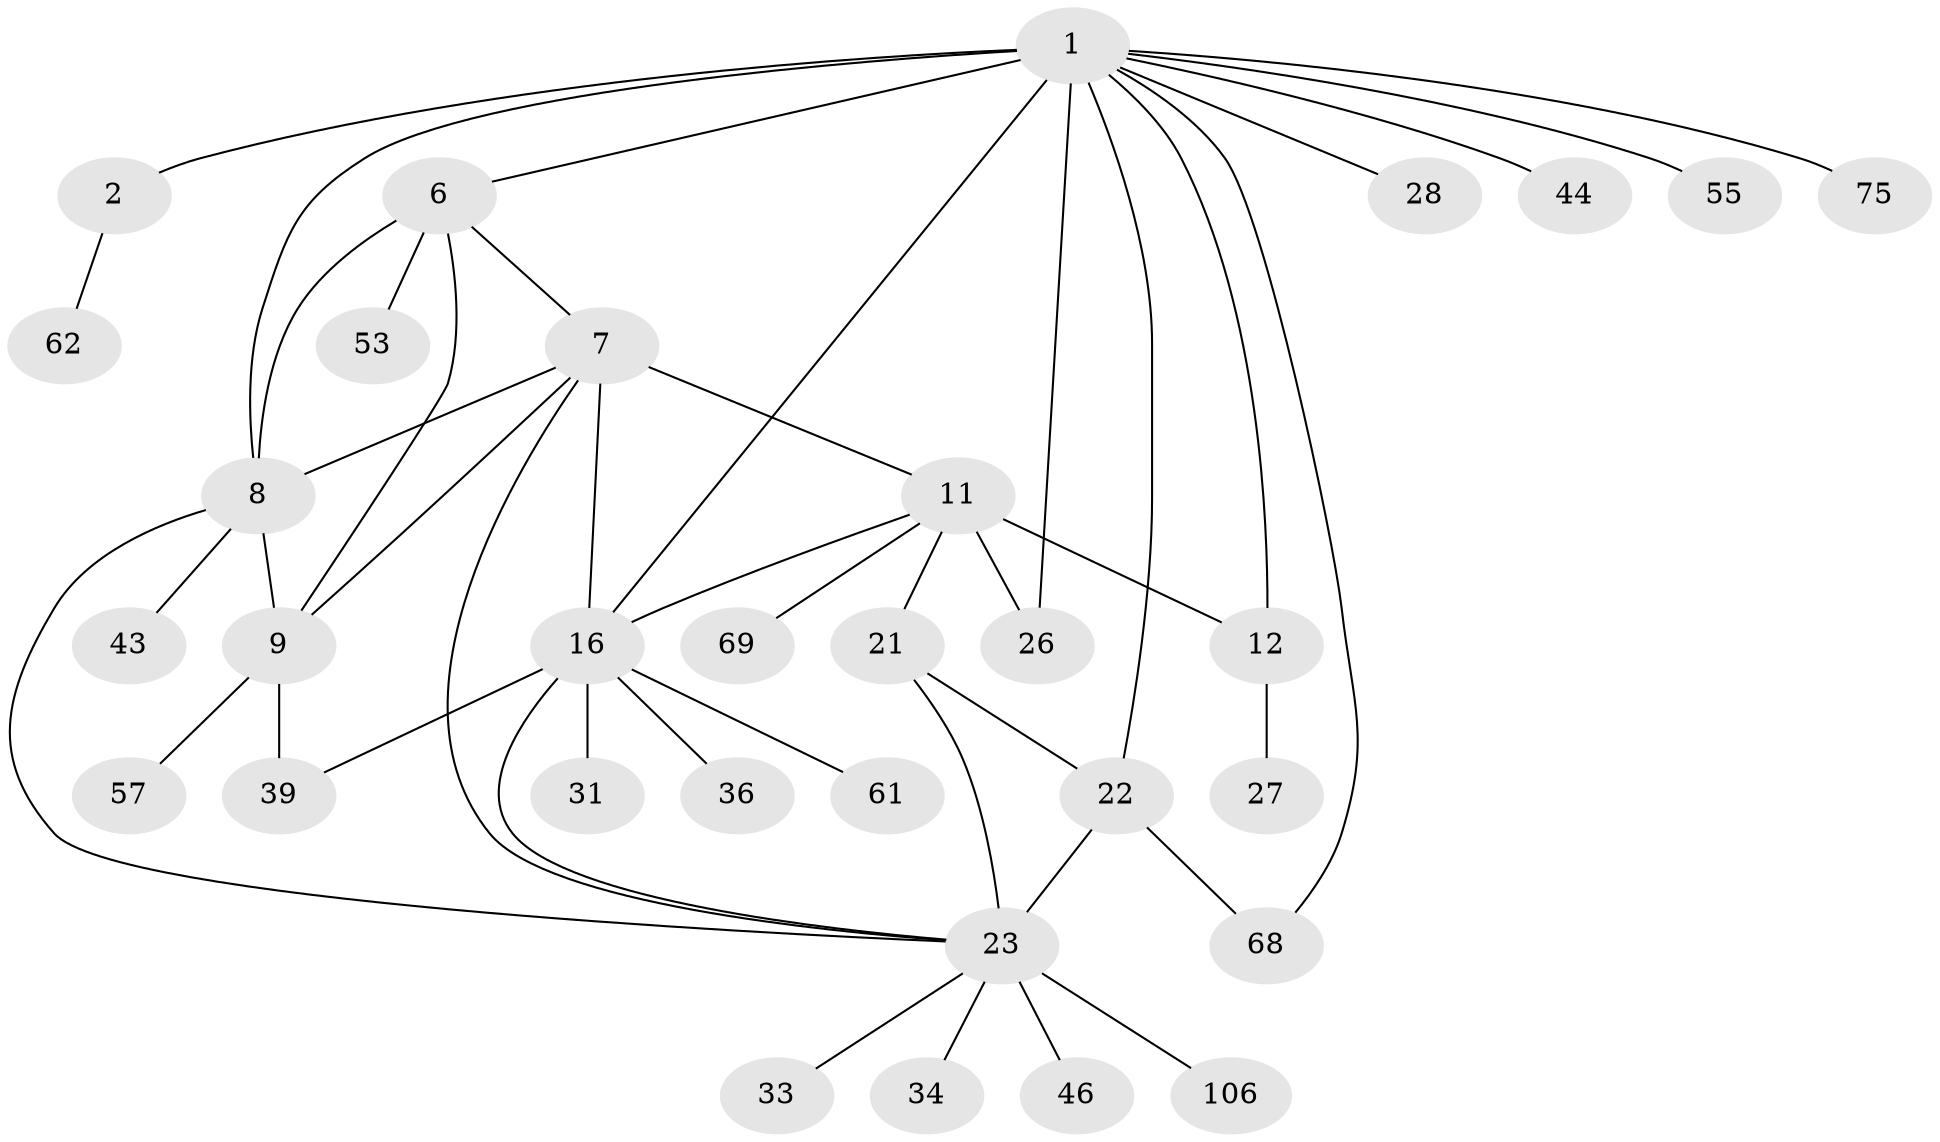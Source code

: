 // original degree distribution, {8: 0.01834862385321101, 6: 0.027522935779816515, 5: 0.05504587155963303, 9: 0.045871559633027525, 11: 0.01834862385321101, 7: 0.05504587155963303, 13: 0.009174311926605505, 10: 0.009174311926605505, 2: 0.11926605504587157, 1: 0.6055045871559633, 3: 0.03669724770642202}
// Generated by graph-tools (version 1.1) at 2025/19/03/04/25 18:19:32]
// undirected, 32 vertices, 46 edges
graph export_dot {
graph [start="1"]
  node [color=gray90,style=filled];
  1 [super="+5+38+4+92+95+3"];
  2 [super="+32"];
  6 [super="+29"];
  7;
  8 [super="+10+56+77+105+87"];
  9 [super="+79"];
  11 [super="+14+30+102"];
  12 [super="+65+37+13"];
  16 [super="+60+18+76+82+51+17"];
  21 [super="+99+101"];
  22 [super="+47+73+84"];
  23 [super="+25+24+71+54+109+35"];
  26;
  27;
  28;
  31 [super="+64"];
  33 [super="+103"];
  34;
  36 [super="+94+78"];
  39 [super="+70"];
  43;
  44;
  46;
  53;
  55;
  57 [super="+63"];
  61;
  62;
  68;
  69;
  75;
  106;
  1 -- 2 [weight=4];
  1 -- 22;
  1 -- 68;
  1 -- 8;
  1 -- 75;
  1 -- 44;
  1 -- 55;
  1 -- 26;
  1 -- 28;
  1 -- 6;
  1 -- 12;
  1 -- 16;
  2 -- 62;
  6 -- 7;
  6 -- 8 [weight=2];
  6 -- 9;
  6 -- 53;
  7 -- 8 [weight=2];
  7 -- 9;
  7 -- 11;
  7 -- 23;
  7 -- 16;
  8 -- 9 [weight=2];
  8 -- 43;
  8 -- 23;
  9 -- 39;
  9 -- 57;
  11 -- 12 [weight=6];
  11 -- 69;
  11 -- 21;
  11 -- 26;
  11 -- 16;
  12 -- 27;
  16 -- 36;
  16 -- 39;
  16 -- 23 [weight=2];
  16 -- 61;
  16 -- 31;
  21 -- 22;
  21 -- 23 [weight=3];
  22 -- 23 [weight=3];
  22 -- 68;
  23 -- 34;
  23 -- 33;
  23 -- 106;
  23 -- 46;
}
